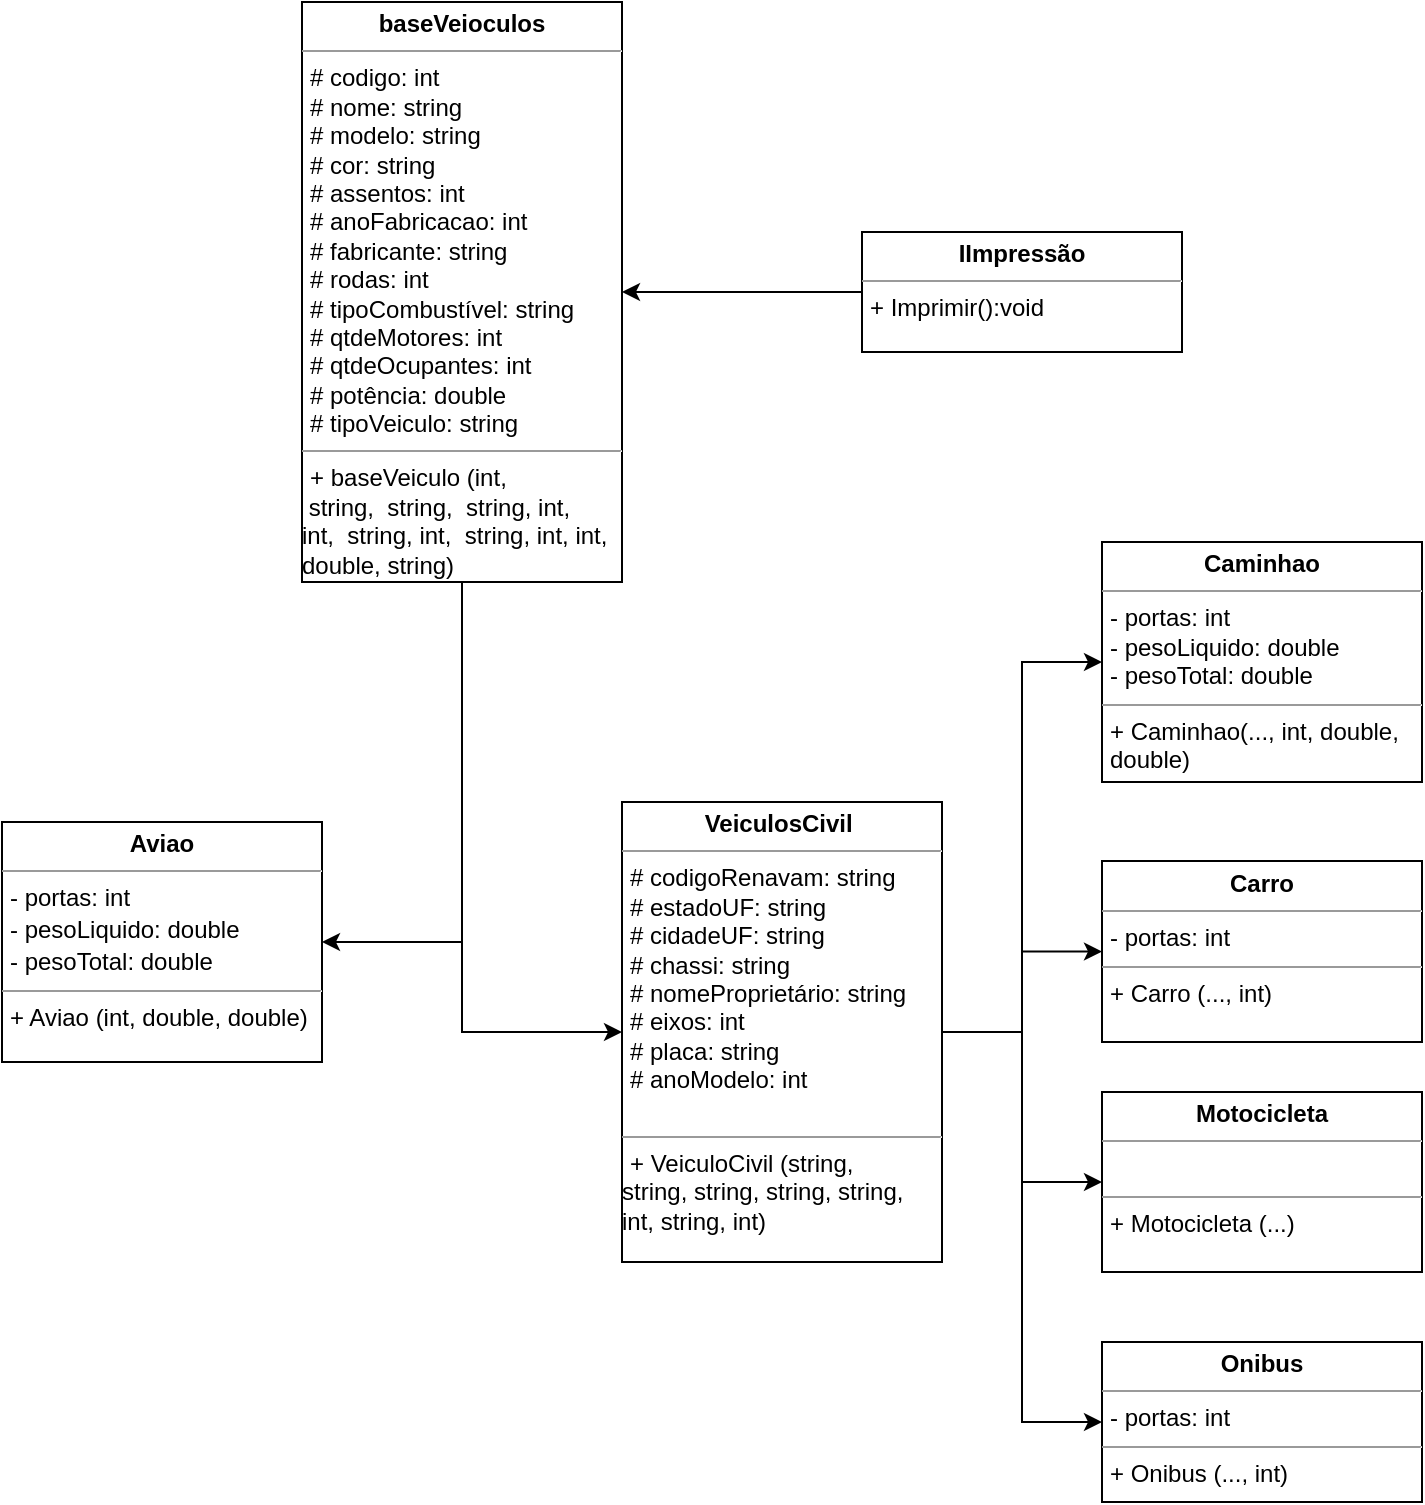 <mxfile version="21.6.9" type="github">
  <diagram name="Página-1" id="Nh8z_33Faf-46Qaj0Y2Q">
    <mxGraphModel dx="956" dy="577" grid="1" gridSize="10" guides="1" tooltips="1" connect="1" arrows="1" fold="1" page="1" pageScale="1" pageWidth="827" pageHeight="1169" math="0" shadow="0">
      <root>
        <mxCell id="0" />
        <mxCell id="1" parent="0" />
        <mxCell id="xLAAnoiuFa3zyWyT5TzH-9" style="edgeStyle=orthogonalEdgeStyle;rounded=0;orthogonalLoop=1;jettySize=auto;html=1;exitX=0.5;exitY=1;exitDx=0;exitDy=0;entryX=0;entryY=0.5;entryDx=0;entryDy=0;" parent="1" source="xLAAnoiuFa3zyWyT5TzH-1" target="xLAAnoiuFa3zyWyT5TzH-2" edge="1">
          <mxGeometry relative="1" as="geometry" />
        </mxCell>
        <mxCell id="xLAAnoiuFa3zyWyT5TzH-10" style="edgeStyle=orthogonalEdgeStyle;rounded=0;orthogonalLoop=1;jettySize=auto;html=1;exitX=0.5;exitY=1;exitDx=0;exitDy=0;entryX=1;entryY=0.5;entryDx=0;entryDy=0;" parent="1" source="xLAAnoiuFa3zyWyT5TzH-1" target="xLAAnoiuFa3zyWyT5TzH-3" edge="1">
          <mxGeometry relative="1" as="geometry" />
        </mxCell>
        <mxCell id="xLAAnoiuFa3zyWyT5TzH-1" value="&lt;p style=&quot;margin:0px;margin-top:4px;text-align:center;&quot;&gt;&lt;b&gt;baseVeioculos&lt;/b&gt;&lt;br&gt;&lt;/p&gt;&lt;hr size=&quot;1&quot;&gt;&lt;p style=&quot;margin:0px;margin-left:4px;&quot;&gt;# codigo: int&lt;/p&gt;&lt;p style=&quot;margin:0px;margin-left:4px;&quot;&gt;# nome: string&lt;/p&gt;&lt;p style=&quot;margin:0px;margin-left:4px;&quot;&gt;# modelo: string&lt;/p&gt;&lt;p style=&quot;margin:0px;margin-left:4px;&quot;&gt;# cor: string&lt;/p&gt;&lt;p style=&quot;margin:0px;margin-left:4px;&quot;&gt;# assentos: int&lt;/p&gt;&lt;p style=&quot;margin:0px;margin-left:4px;&quot;&gt;# anoFabricacao: int&lt;/p&gt;&lt;p style=&quot;margin:0px;margin-left:4px;&quot;&gt;# fabricante: string&lt;/p&gt;&lt;p style=&quot;margin:0px;margin-left:4px;&quot;&gt;# rodas: int&lt;/p&gt;&lt;p style=&quot;margin:0px;margin-left:4px;&quot;&gt;# tipoCombustível: string&lt;/p&gt;&lt;p style=&quot;margin:0px;margin-left:4px;&quot;&gt;# qtdeMotores: int&lt;/p&gt;&lt;p style=&quot;margin:0px;margin-left:4px;&quot;&gt;# qtdeOcupantes: int&lt;/p&gt;&lt;p style=&quot;margin:0px;margin-left:4px;&quot;&gt;# potência: double&lt;/p&gt;&lt;p style=&quot;margin:0px;margin-left:4px;&quot;&gt;# tipoVeiculo: string&lt;/p&gt;&lt;hr size=&quot;1&quot;&gt;&lt;p style=&quot;margin:0px;margin-left:4px;&quot;&gt;+ baseVeiculo (int,&amp;nbsp;&lt;/p&gt;&amp;nbsp;string,&amp;nbsp;&amp;nbsp;string,&amp;nbsp;&amp;nbsp;string, int, int,&amp;nbsp;&amp;nbsp;string, int,&amp;nbsp;&amp;nbsp;string, int, int, double, string&lt;span style=&quot;background-color: initial;&quot;&gt;)&lt;/span&gt;" style="verticalAlign=top;align=left;overflow=fill;fontSize=12;fontFamily=Helvetica;html=1;whiteSpace=wrap;" parent="1" vertex="1">
          <mxGeometry x="180" y="40" width="160" height="290" as="geometry" />
        </mxCell>
        <mxCell id="xLAAnoiuFa3zyWyT5TzH-12" style="edgeStyle=orthogonalEdgeStyle;rounded=0;orthogonalLoop=1;jettySize=auto;html=1;exitX=1;exitY=0.5;exitDx=0;exitDy=0;entryX=0;entryY=0.5;entryDx=0;entryDy=0;" parent="1" source="xLAAnoiuFa3zyWyT5TzH-2" target="xLAAnoiuFa3zyWyT5TzH-4" edge="1">
          <mxGeometry relative="1" as="geometry" />
        </mxCell>
        <mxCell id="xLAAnoiuFa3zyWyT5TzH-13" style="edgeStyle=orthogonalEdgeStyle;rounded=0;orthogonalLoop=1;jettySize=auto;html=1;exitX=1;exitY=0.5;exitDx=0;exitDy=0;entryX=0;entryY=0.5;entryDx=0;entryDy=0;" parent="1" source="xLAAnoiuFa3zyWyT5TzH-2" target="xLAAnoiuFa3zyWyT5TzH-5" edge="1">
          <mxGeometry relative="1" as="geometry" />
        </mxCell>
        <mxCell id="xLAAnoiuFa3zyWyT5TzH-14" style="edgeStyle=orthogonalEdgeStyle;rounded=0;orthogonalLoop=1;jettySize=auto;html=1;exitX=1;exitY=0.5;exitDx=0;exitDy=0;entryX=0;entryY=0.5;entryDx=0;entryDy=0;" parent="1" source="xLAAnoiuFa3zyWyT5TzH-2" target="xLAAnoiuFa3zyWyT5TzH-6" edge="1">
          <mxGeometry relative="1" as="geometry" />
        </mxCell>
        <mxCell id="xLAAnoiuFa3zyWyT5TzH-15" style="edgeStyle=orthogonalEdgeStyle;rounded=0;orthogonalLoop=1;jettySize=auto;html=1;exitX=1;exitY=0.5;exitDx=0;exitDy=0;entryX=0;entryY=0.5;entryDx=0;entryDy=0;" parent="1" source="xLAAnoiuFa3zyWyT5TzH-2" target="xLAAnoiuFa3zyWyT5TzH-7" edge="1">
          <mxGeometry relative="1" as="geometry" />
        </mxCell>
        <mxCell id="xLAAnoiuFa3zyWyT5TzH-2" value="&lt;p style=&quot;margin:0px;margin-top:4px;text-align:center;&quot;&gt;&lt;b&gt;VeiculosCivil&amp;nbsp;&lt;/b&gt;&lt;br&gt;&lt;/p&gt;&lt;hr size=&quot;1&quot;&gt;&lt;p style=&quot;margin:0px;margin-left:4px;&quot;&gt;# codigoRenavam: string&lt;/p&gt;&lt;p style=&quot;margin:0px;margin-left:4px;&quot;&gt;# estadoUF: string&lt;/p&gt;&lt;p style=&quot;margin:0px;margin-left:4px;&quot;&gt;# cidadeUF: string&lt;/p&gt;&lt;p style=&quot;margin:0px;margin-left:4px;&quot;&gt;# chassi: string&lt;/p&gt;&lt;p style=&quot;margin:0px;margin-left:4px;&quot;&gt;# nomeProprietário: string&lt;/p&gt;&lt;p style=&quot;margin:0px;margin-left:4px;&quot;&gt;# eixos: int&lt;br&gt;&lt;/p&gt;&lt;p style=&quot;border-color: var(--border-color); margin: 0px 0px 0px 4px;&quot;&gt;# placa: string&lt;/p&gt;&lt;p style=&quot;border-color: var(--border-color); margin: 0px 0px 0px 4px;&quot;&gt;# anoModelo: int&lt;/p&gt;&lt;p style=&quot;margin:0px;margin-left:4px;&quot;&gt;&lt;br&gt;&lt;/p&gt;&lt;hr size=&quot;1&quot;&gt;&lt;p style=&quot;margin:0px;margin-left:4px;&quot;&gt;+ VeiculoCivil (string,&amp;nbsp;&lt;/p&gt;string, string, string, string, int, string, int&lt;span style=&quot;background-color: initial;&quot;&gt;)&lt;/span&gt;" style="verticalAlign=top;align=left;overflow=fill;fontSize=12;fontFamily=Helvetica;html=1;whiteSpace=wrap;" parent="1" vertex="1">
          <mxGeometry x="340" y="440" width="160" height="230" as="geometry" />
        </mxCell>
        <mxCell id="xLAAnoiuFa3zyWyT5TzH-3" value="&lt;p style=&quot;margin: 4px 0px 0px; text-align: center; line-height: 120%;&quot;&gt;&lt;b&gt;Aviao&lt;/b&gt;&lt;br&gt;&lt;/p&gt;&lt;hr size=&quot;1&quot;&gt;&lt;p style=&quot;margin: 0px 0px 0px 4px; line-height: 130%;&quot;&gt;&lt;span style=&quot;background-color: initial;&quot;&gt;- portas: int&lt;/span&gt;&lt;br&gt;&lt;span style=&quot;background-color: initial;&quot;&gt;- pesoLiquido: double&lt;/span&gt;&lt;br&gt;&lt;span style=&quot;background-color: initial;&quot;&gt;- pesoTotal: double&lt;/span&gt;&lt;/p&gt;&lt;hr size=&quot;1&quot;&gt;&lt;p style=&quot;margin:0px;margin-left:4px;&quot;&gt;+ Aviao (int, double, double)&lt;/p&gt;" style="verticalAlign=top;align=left;overflow=fill;fontSize=12;fontFamily=Helvetica;html=1;whiteSpace=wrap;" parent="1" vertex="1">
          <mxGeometry x="30" y="450" width="160" height="120" as="geometry" />
        </mxCell>
        <mxCell id="xLAAnoiuFa3zyWyT5TzH-4" value="&lt;p style=&quot;margin:0px;margin-top:4px;text-align:center;&quot;&gt;&lt;b&gt;Caminhao&lt;/b&gt;&lt;/p&gt;&lt;hr size=&quot;1&quot;&gt;&lt;p style=&quot;margin:0px;margin-left:4px;&quot;&gt;- portas: int&lt;/p&gt;&lt;p style=&quot;margin:0px;margin-left:4px;&quot;&gt;&lt;span style=&quot;background-color: initial;&quot;&gt;- pesoLiquido: double&lt;/span&gt;&lt;br&gt;&lt;/p&gt;&lt;p style=&quot;margin:0px;margin-left:4px;&quot;&gt;- pesoTotal: double&lt;/p&gt;&lt;hr size=&quot;1&quot;&gt;&lt;p style=&quot;margin:0px;margin-left:4px;&quot;&gt;+ Caminhao(..., int, double, double)&lt;/p&gt;" style="verticalAlign=top;align=left;overflow=fill;fontSize=12;fontFamily=Helvetica;html=1;whiteSpace=wrap;" parent="1" vertex="1">
          <mxGeometry x="580" y="310" width="160" height="120" as="geometry" />
        </mxCell>
        <mxCell id="xLAAnoiuFa3zyWyT5TzH-5" value="&lt;p style=&quot;margin:0px;margin-top:4px;text-align:center;&quot;&gt;&lt;b&gt;Carro&lt;/b&gt;&lt;/p&gt;&lt;hr size=&quot;1&quot;&gt;&lt;p style=&quot;margin:0px;margin-left:4px;&quot;&gt;&lt;span style=&quot;background-color: initial;&quot;&gt;- portas: int&lt;/span&gt;&lt;/p&gt;&lt;hr size=&quot;1&quot;&gt;&lt;p style=&quot;margin:0px;margin-left:4px;&quot;&gt;+ Carro (..., int)&lt;/p&gt;" style="verticalAlign=top;align=left;overflow=fill;fontSize=12;fontFamily=Helvetica;html=1;whiteSpace=wrap;" parent="1" vertex="1">
          <mxGeometry x="580" y="469.5" width="160" height="90.5" as="geometry" />
        </mxCell>
        <mxCell id="xLAAnoiuFa3zyWyT5TzH-6" value="&lt;p style=&quot;margin:0px;margin-top:4px;text-align:center;&quot;&gt;&lt;b&gt;Motocicleta&lt;/b&gt;&lt;br&gt;&lt;/p&gt;&lt;hr size=&quot;1&quot;&gt;&lt;p style=&quot;margin:0px;margin-left:4px;&quot;&gt;&lt;br&gt;&lt;/p&gt;&lt;hr size=&quot;1&quot;&gt;&lt;p style=&quot;margin:0px;margin-left:4px;&quot;&gt;+ Motocicleta (...)&lt;/p&gt;" style="verticalAlign=top;align=left;overflow=fill;fontSize=12;fontFamily=Helvetica;html=1;whiteSpace=wrap;" parent="1" vertex="1">
          <mxGeometry x="580" y="585" width="160" height="90" as="geometry" />
        </mxCell>
        <mxCell id="xLAAnoiuFa3zyWyT5TzH-7" value="&lt;p style=&quot;margin:0px;margin-top:4px;text-align:center;&quot;&gt;&lt;b&gt;Onibus&lt;/b&gt;&lt;br&gt;&lt;/p&gt;&lt;hr size=&quot;1&quot;&gt;&lt;p style=&quot;margin:0px;margin-left:4px;&quot;&gt;- portas: int&lt;/p&gt;&lt;hr size=&quot;1&quot;&gt;&lt;p style=&quot;margin:0px;margin-left:4px;&quot;&gt;+ Onibus (..., int)&lt;/p&gt;" style="verticalAlign=top;align=left;overflow=fill;fontSize=12;fontFamily=Helvetica;html=1;whiteSpace=wrap;" parent="1" vertex="1">
          <mxGeometry x="580" y="710" width="160" height="80" as="geometry" />
        </mxCell>
        <mxCell id="LPbvCkO3avlYitaqFq0j-1" style="edgeStyle=orthogonalEdgeStyle;rounded=0;orthogonalLoop=1;jettySize=auto;html=1;exitX=0.5;exitY=1;exitDx=0;exitDy=0;" edge="1" parent="1" source="xLAAnoiuFa3zyWyT5TzH-5" target="xLAAnoiuFa3zyWyT5TzH-5">
          <mxGeometry relative="1" as="geometry" />
        </mxCell>
        <mxCell id="LPbvCkO3avlYitaqFq0j-4" style="edgeStyle=orthogonalEdgeStyle;rounded=0;orthogonalLoop=1;jettySize=auto;html=1;exitX=0;exitY=0.5;exitDx=0;exitDy=0;entryX=1;entryY=0.5;entryDx=0;entryDy=0;" edge="1" parent="1" source="LPbvCkO3avlYitaqFq0j-3" target="xLAAnoiuFa3zyWyT5TzH-1">
          <mxGeometry relative="1" as="geometry" />
        </mxCell>
        <mxCell id="LPbvCkO3avlYitaqFq0j-3" value="&lt;p style=&quot;margin:0px;margin-top:4px;text-align:center;&quot;&gt;&lt;b&gt;IImpressão&lt;/b&gt;&lt;/p&gt;&lt;hr size=&quot;1&quot;&gt;&lt;p style=&quot;margin:0px;margin-left:4px;&quot;&gt;+ Imprimir():void&lt;/p&gt;" style="verticalAlign=top;align=left;overflow=fill;fontSize=12;fontFamily=Helvetica;html=1;whiteSpace=wrap;" vertex="1" parent="1">
          <mxGeometry x="460" y="155" width="160" height="60" as="geometry" />
        </mxCell>
      </root>
    </mxGraphModel>
  </diagram>
</mxfile>
